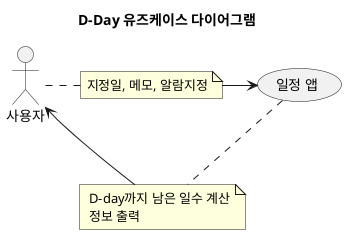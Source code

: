 @startuml
'https://plantuml.com/use-case-diagram
title D-Day 유즈케이스 다이어그램

:사용자: as User
(일정 앱) as (app1)


note "지정일, 메모, 알람지정" as UserReq
note " D-day까지 남은 일수 계산\n 정보 출력" as Service

User . (UserReq)
(UserReq) -> (app1)
(app1) .. Service
Service -> User

@enduml